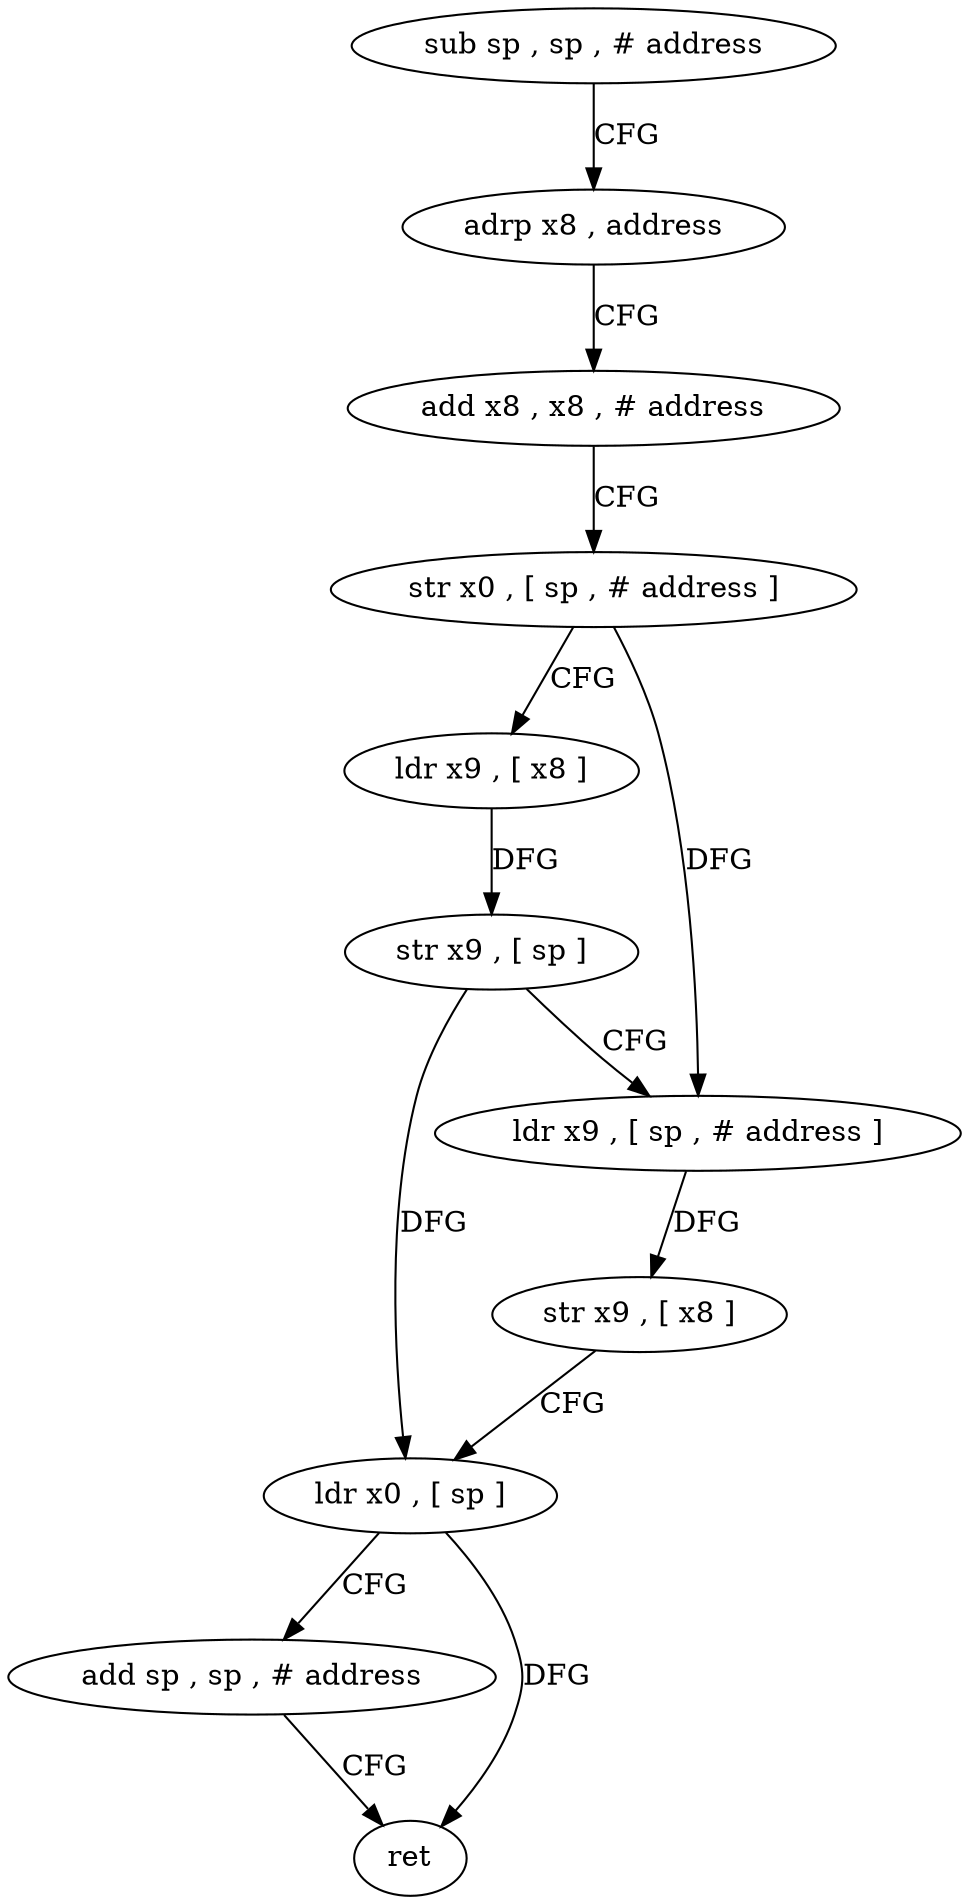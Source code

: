 digraph "func" {
"4225488" [label = "sub sp , sp , # address" ]
"4225492" [label = "adrp x8 , address" ]
"4225496" [label = "add x8 , x8 , # address" ]
"4225500" [label = "str x0 , [ sp , # address ]" ]
"4225504" [label = "ldr x9 , [ x8 ]" ]
"4225508" [label = "str x9 , [ sp ]" ]
"4225512" [label = "ldr x9 , [ sp , # address ]" ]
"4225516" [label = "str x9 , [ x8 ]" ]
"4225520" [label = "ldr x0 , [ sp ]" ]
"4225524" [label = "add sp , sp , # address" ]
"4225528" [label = "ret" ]
"4225488" -> "4225492" [ label = "CFG" ]
"4225492" -> "4225496" [ label = "CFG" ]
"4225496" -> "4225500" [ label = "CFG" ]
"4225500" -> "4225504" [ label = "CFG" ]
"4225500" -> "4225512" [ label = "DFG" ]
"4225504" -> "4225508" [ label = "DFG" ]
"4225508" -> "4225512" [ label = "CFG" ]
"4225508" -> "4225520" [ label = "DFG" ]
"4225512" -> "4225516" [ label = "DFG" ]
"4225516" -> "4225520" [ label = "CFG" ]
"4225520" -> "4225524" [ label = "CFG" ]
"4225520" -> "4225528" [ label = "DFG" ]
"4225524" -> "4225528" [ label = "CFG" ]
}
